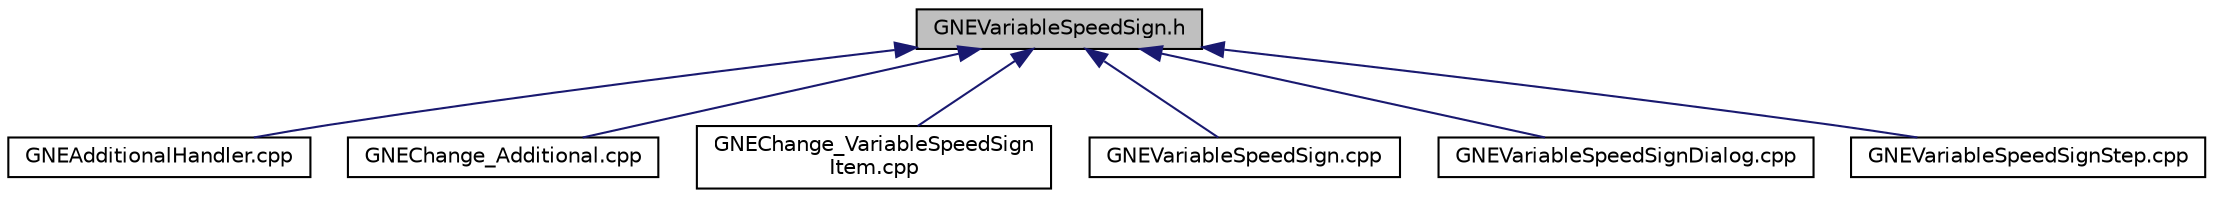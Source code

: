 digraph "GNEVariableSpeedSign.h"
{
  edge [fontname="Helvetica",fontsize="10",labelfontname="Helvetica",labelfontsize="10"];
  node [fontname="Helvetica",fontsize="10",shape=record];
  Node56 [label="GNEVariableSpeedSign.h",height=0.2,width=0.4,color="black", fillcolor="grey75", style="filled", fontcolor="black"];
  Node56 -> Node57 [dir="back",color="midnightblue",fontsize="10",style="solid",fontname="Helvetica"];
  Node57 [label="GNEAdditionalHandler.cpp",height=0.2,width=0.4,color="black", fillcolor="white", style="filled",URL="$d7/dd1/_g_n_e_additional_handler_8cpp.html"];
  Node56 -> Node58 [dir="back",color="midnightblue",fontsize="10",style="solid",fontname="Helvetica"];
  Node58 [label="GNEChange_Additional.cpp",height=0.2,width=0.4,color="black", fillcolor="white", style="filled",URL="$da/d05/_g_n_e_change___additional_8cpp.html"];
  Node56 -> Node59 [dir="back",color="midnightblue",fontsize="10",style="solid",fontname="Helvetica"];
  Node59 [label="GNEChange_VariableSpeedSign\lItem.cpp",height=0.2,width=0.4,color="black", fillcolor="white", style="filled",URL="$db/dc3/_g_n_e_change___variable_speed_sign_item_8cpp.html"];
  Node56 -> Node60 [dir="back",color="midnightblue",fontsize="10",style="solid",fontname="Helvetica"];
  Node60 [label="GNEVariableSpeedSign.cpp",height=0.2,width=0.4,color="black", fillcolor="white", style="filled",URL="$da/d45/_g_n_e_variable_speed_sign_8cpp.html"];
  Node56 -> Node61 [dir="back",color="midnightblue",fontsize="10",style="solid",fontname="Helvetica"];
  Node61 [label="GNEVariableSpeedSignDialog.cpp",height=0.2,width=0.4,color="black", fillcolor="white", style="filled",URL="$d5/d3c/_g_n_e_variable_speed_sign_dialog_8cpp.html"];
  Node56 -> Node62 [dir="back",color="midnightblue",fontsize="10",style="solid",fontname="Helvetica"];
  Node62 [label="GNEVariableSpeedSignStep.cpp",height=0.2,width=0.4,color="black", fillcolor="white", style="filled",URL="$d8/d7a/_g_n_e_variable_speed_sign_step_8cpp.html"];
}
